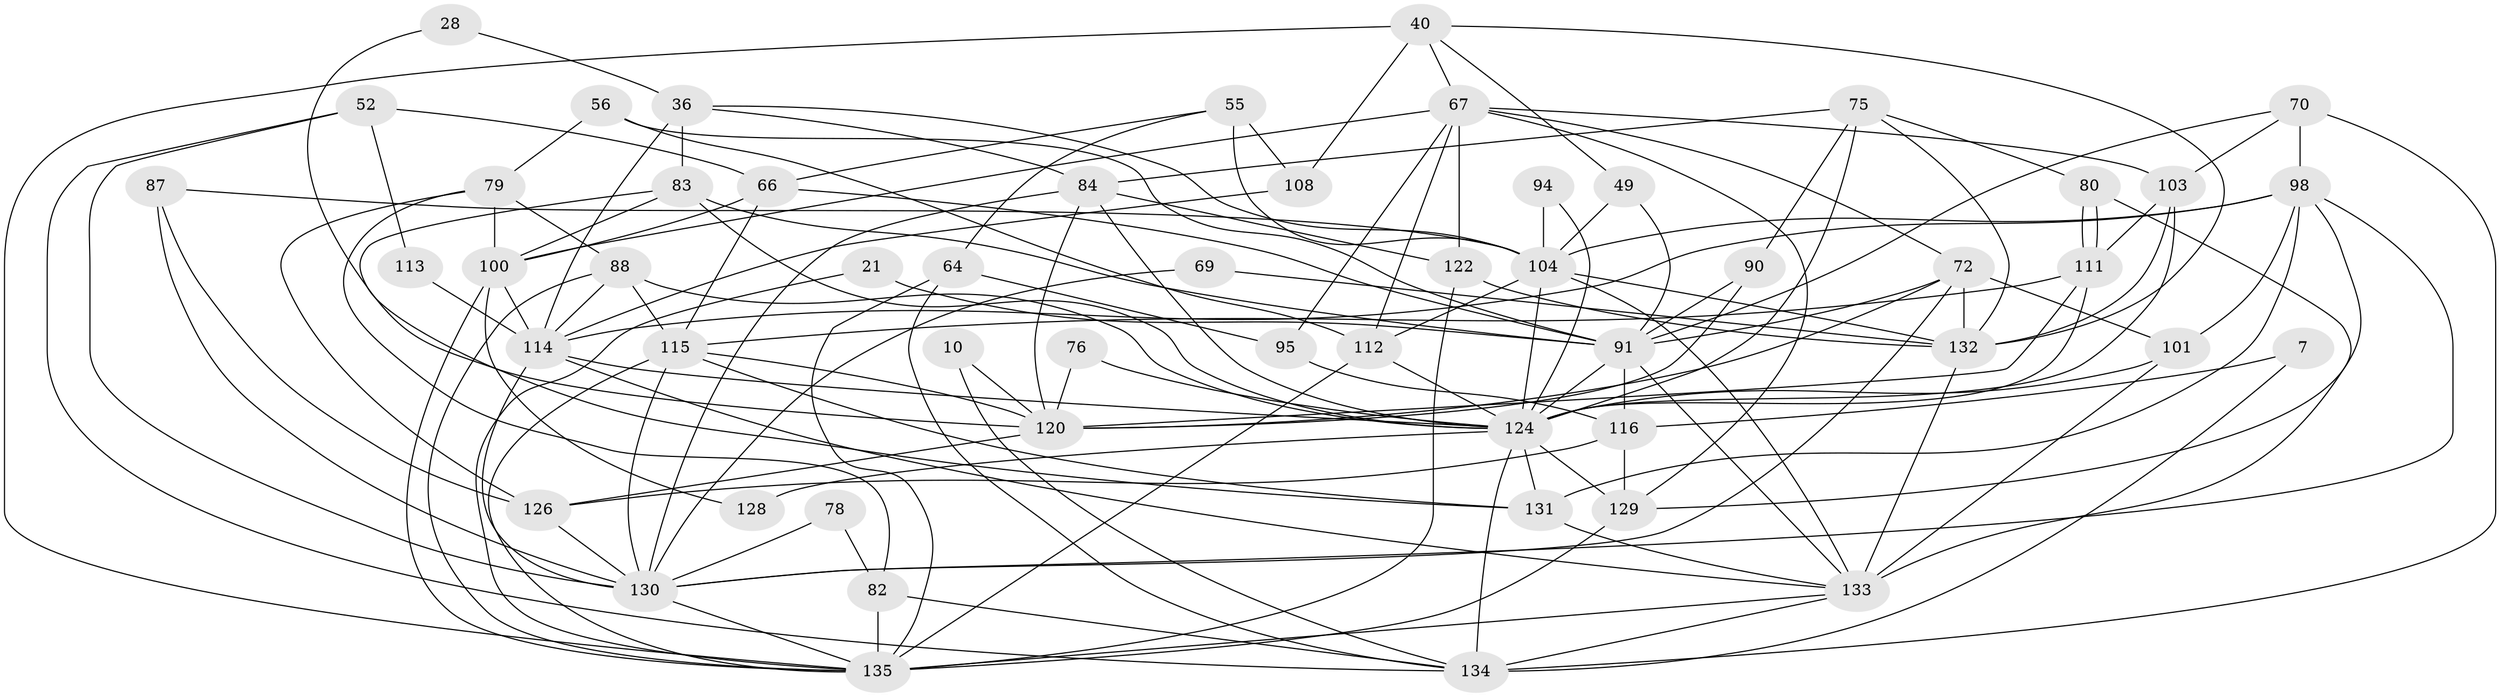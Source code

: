 // original degree distribution, {3: 0.21481481481481482, 2: 0.16296296296296298, 4: 0.2518518518518518, 5: 0.22962962962962963, 6: 0.11851851851851852, 7: 0.014814814814814815, 8: 0.007407407407407408}
// Generated by graph-tools (version 1.1) at 2025/55/03/04/25 21:55:12]
// undirected, 54 vertices, 143 edges
graph export_dot {
graph [start="1"]
  node [color=gray90,style=filled];
  7;
  10;
  21;
  28;
  36 [super="+8"];
  40;
  49;
  52;
  55;
  56;
  64;
  66 [super="+24"];
  67 [super="+18+45"];
  69;
  70;
  72 [super="+27"];
  75;
  76;
  78;
  79;
  80;
  82;
  83 [super="+71"];
  84 [super="+33+35"];
  87;
  88 [super="+22"];
  90;
  91 [super="+61"];
  94;
  95 [super="+38"];
  98 [super="+37+93"];
  100 [super="+57+97"];
  101 [super="+59+46"];
  103 [super="+16+53"];
  104 [super="+63+85+92"];
  108 [super="+96"];
  111 [super="+77"];
  112 [super="+29+107"];
  113;
  114 [super="+54+20+105"];
  115 [super="+73"];
  116 [super="+34+48"];
  120 [super="+42"];
  122 [super="+110"];
  124 [super="+106+86+19+60+89"];
  126;
  128;
  129 [super="+43"];
  130 [super="+125+81"];
  131 [super="+121"];
  132 [super="+117+68"];
  133 [super="+32+119+58"];
  134 [super="+127+15"];
  135 [super="+102+44+118+123+74"];
  7 -- 134 [weight=2];
  7 -- 116;
  10 -- 120;
  10 -- 134;
  21 -- 91;
  21 -- 135;
  28 -- 120;
  28 -- 36;
  36 -- 83 [weight=2];
  36 -- 84;
  36 -- 114;
  36 -- 104;
  40 -- 49;
  40 -- 108 [weight=2];
  40 -- 135;
  40 -- 67;
  40 -- 132;
  49 -- 91;
  49 -- 104;
  52 -- 113;
  52 -- 134;
  52 -- 66;
  52 -- 130;
  55 -- 108 [weight=2];
  55 -- 64;
  55 -- 66;
  55 -- 104;
  56 -- 79;
  56 -- 91;
  56 -- 112;
  64 -- 95 [weight=2];
  64 -- 134 [weight=2];
  64 -- 135;
  66 -- 115;
  66 -- 100;
  66 -- 91;
  67 -- 112;
  67 -- 103;
  67 -- 122 [weight=2];
  67 -- 95;
  67 -- 72;
  67 -- 129;
  67 -- 100;
  69 -- 132;
  69 -- 130;
  70 -- 134;
  70 -- 91;
  70 -- 98;
  70 -- 103;
  72 -- 130 [weight=2];
  72 -- 120;
  72 -- 132 [weight=2];
  72 -- 91 [weight=2];
  72 -- 101;
  75 -- 90;
  75 -- 80;
  75 -- 84;
  75 -- 124;
  75 -- 132;
  76 -- 120;
  76 -- 124;
  78 -- 82;
  78 -- 130;
  79 -- 82;
  79 -- 126;
  79 -- 88;
  79 -- 100;
  80 -- 111 [weight=2];
  80 -- 111;
  80 -- 133;
  82 -- 135;
  82 -- 134;
  83 -- 91;
  83 -- 100;
  83 -- 131;
  83 -- 124 [weight=2];
  84 -- 122 [weight=2];
  84 -- 120 [weight=2];
  84 -- 130;
  84 -- 124;
  87 -- 126;
  87 -- 104;
  87 -- 130;
  88 -- 135;
  88 -- 115 [weight=2];
  88 -- 124 [weight=2];
  88 -- 114;
  90 -- 120;
  90 -- 91;
  91 -- 116 [weight=2];
  91 -- 133 [weight=2];
  91 -- 124 [weight=3];
  94 -- 104 [weight=2];
  94 -- 124;
  95 -- 116 [weight=2];
  98 -- 101;
  98 -- 104 [weight=3];
  98 -- 114;
  98 -- 129;
  98 -- 130;
  98 -- 131;
  100 -- 135 [weight=2];
  100 -- 128;
  100 -- 114 [weight=2];
  101 -- 133 [weight=3];
  101 -- 124 [weight=2];
  103 -- 111;
  103 -- 124;
  103 -- 132;
  104 -- 133 [weight=3];
  104 -- 112 [weight=3];
  104 -- 124;
  104 -- 132;
  108 -- 114;
  111 -- 115 [weight=2];
  111 -- 120;
  111 -- 124;
  112 -- 135;
  112 -- 124;
  113 -- 114;
  114 -- 124 [weight=2];
  114 -- 130 [weight=2];
  114 -- 133;
  115 -- 120;
  115 -- 135;
  115 -- 131;
  115 -- 130 [weight=2];
  116 -- 126;
  116 -- 129 [weight=2];
  120 -- 126;
  122 -- 135 [weight=3];
  122 -- 132;
  124 -- 129 [weight=2];
  124 -- 134 [weight=2];
  124 -- 128;
  124 -- 131;
  126 -- 130;
  129 -- 135;
  130 -- 135 [weight=2];
  131 -- 133;
  132 -- 133;
  133 -- 134;
  133 -- 135 [weight=2];
}
